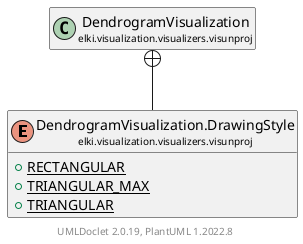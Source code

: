 @startuml
    remove .*\.(Instance|Par|Parameterizer|Factory)$
    set namespaceSeparator none
    hide empty fields
    hide empty methods

    enum "<size:14>DendrogramVisualization.DrawingStyle\n<size:10>elki.visualization.visualizers.visunproj" as elki.visualization.visualizers.visunproj.DendrogramVisualization.DrawingStyle [[DendrogramVisualization.DrawingStyle.html]] {
        {static} +RECTANGULAR
        {static} +TRIANGULAR_MAX
        {static} +TRIANGULAR
    }

    class "<size:14>DendrogramVisualization\n<size:10>elki.visualization.visualizers.visunproj" as elki.visualization.visualizers.visunproj.DendrogramVisualization [[DendrogramVisualization.html]]

    elki.visualization.visualizers.visunproj.DendrogramVisualization +-- elki.visualization.visualizers.visunproj.DendrogramVisualization.DrawingStyle

    center footer UMLDoclet 2.0.19, PlantUML 1.2022.8
@enduml

